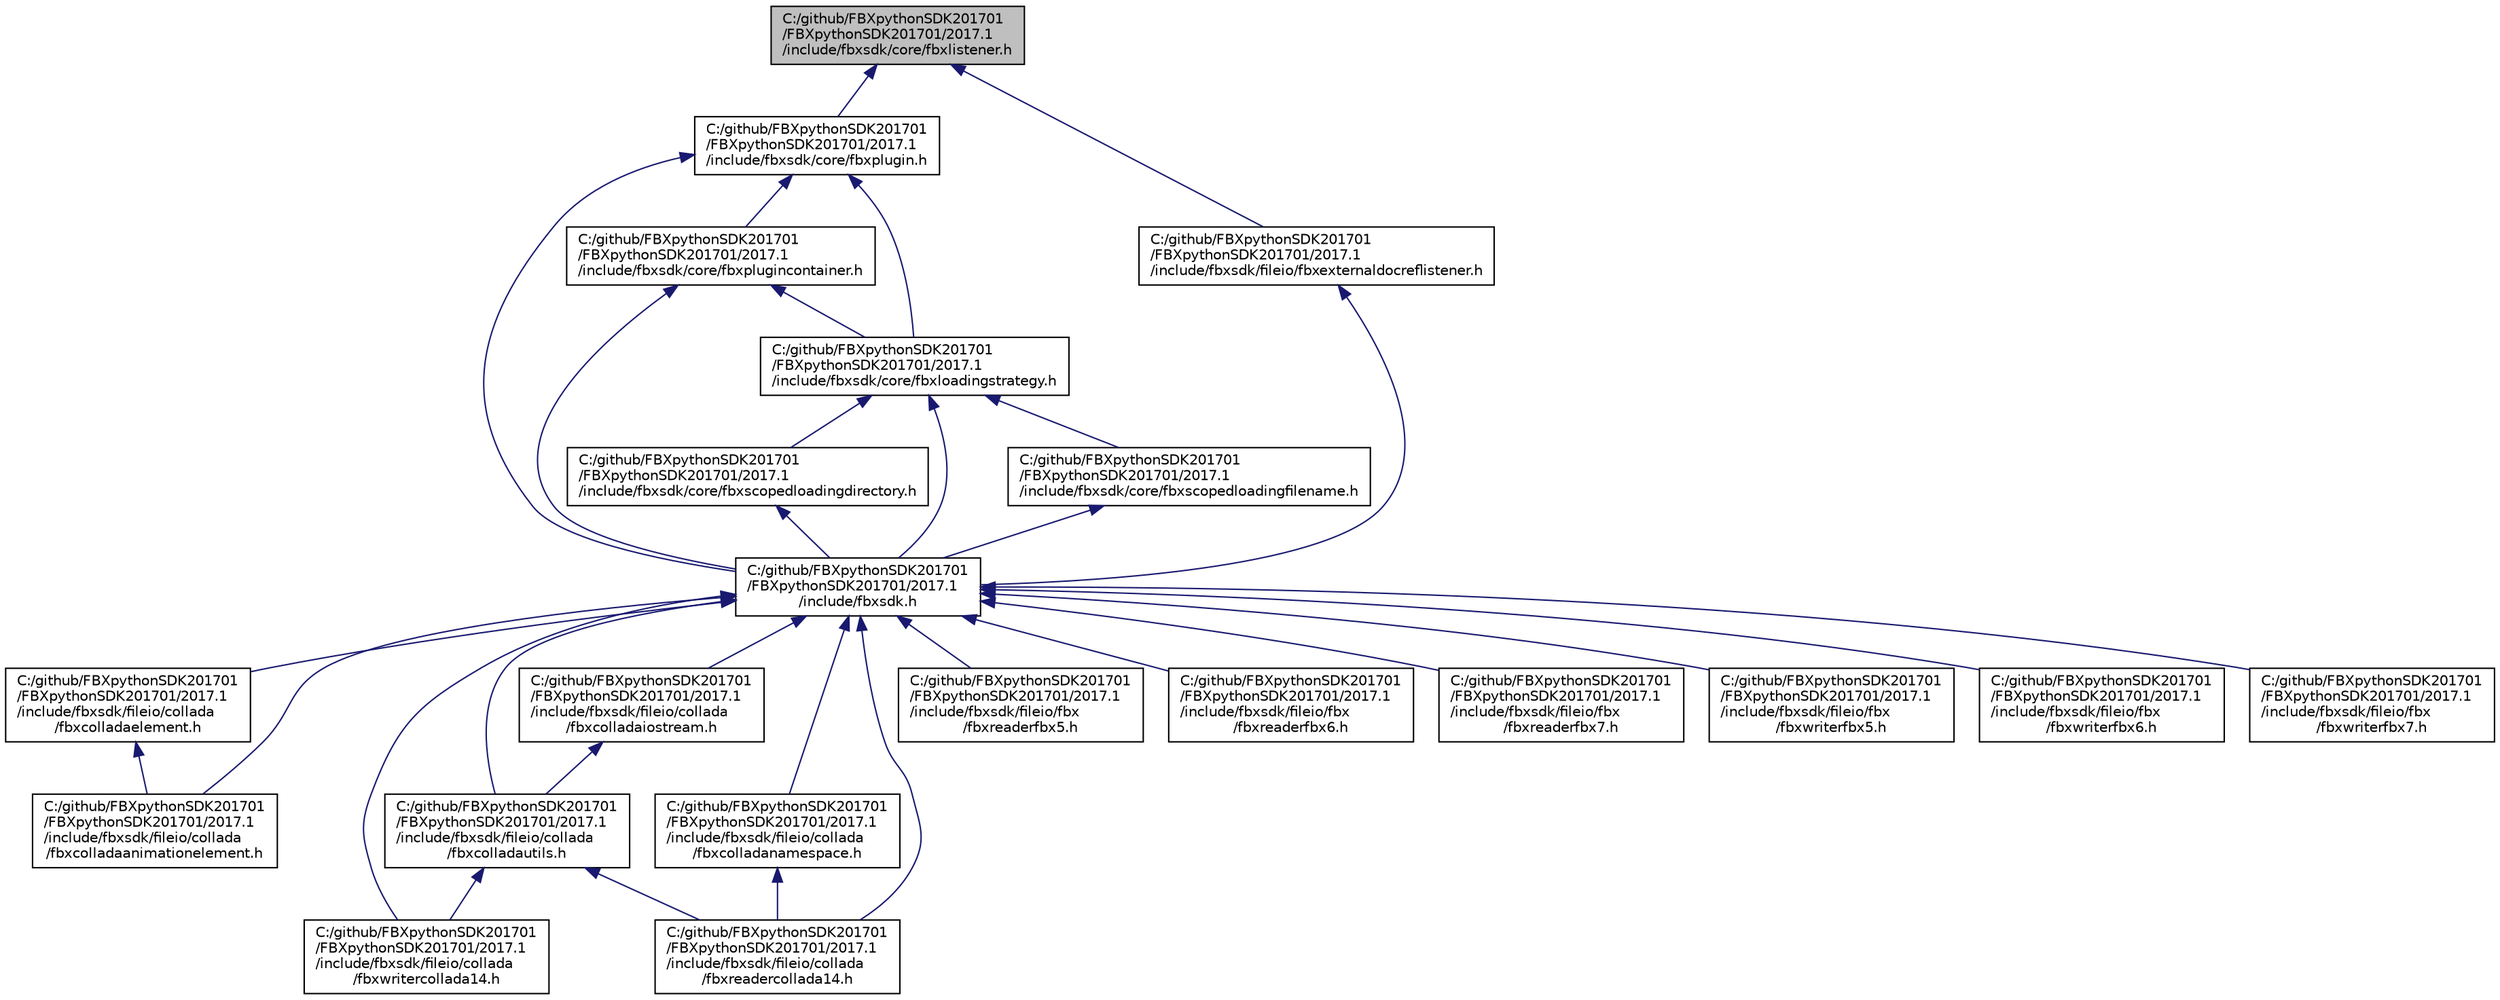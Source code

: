 digraph "C:/github/FBXpythonSDK201701/FBXpythonSDK201701/2017.1/include/fbxsdk/core/fbxlistener.h"
{
  edge [fontname="Helvetica",fontsize="10",labelfontname="Helvetica",labelfontsize="10"];
  node [fontname="Helvetica",fontsize="10",shape=record];
  Node37 [label="C:/github/FBXpythonSDK201701\l/FBXpythonSDK201701/2017.1\l/include/fbxsdk/core/fbxlistener.h",height=0.2,width=0.4,color="black", fillcolor="grey75", style="filled", fontcolor="black"];
  Node37 -> Node38 [dir="back",color="midnightblue",fontsize="10",style="solid"];
  Node38 [label="C:/github/FBXpythonSDK201701\l/FBXpythonSDK201701/2017.1\l/include/fbxsdk/core/fbxplugin.h",height=0.2,width=0.4,color="black", fillcolor="white", style="filled",URL="$fbxplugin_8h.html"];
  Node38 -> Node39 [dir="back",color="midnightblue",fontsize="10",style="solid"];
  Node39 [label="C:/github/FBXpythonSDK201701\l/FBXpythonSDK201701/2017.1\l/include/fbxsdk/core/fbxloadingstrategy.h",height=0.2,width=0.4,color="black", fillcolor="white", style="filled",URL="$fbxloadingstrategy_8h.html"];
  Node39 -> Node40 [dir="back",color="midnightblue",fontsize="10",style="solid"];
  Node40 [label="C:/github/FBXpythonSDK201701\l/FBXpythonSDK201701/2017.1\l/include/fbxsdk/core/fbxscopedloadingdirectory.h",height=0.2,width=0.4,color="black", fillcolor="white", style="filled",URL="$fbxscopedloadingdirectory_8h.html"];
  Node40 -> Node41 [dir="back",color="midnightblue",fontsize="10",style="solid"];
  Node41 [label="C:/github/FBXpythonSDK201701\l/FBXpythonSDK201701/2017.1\l/include/fbxsdk.h",height=0.2,width=0.4,color="black", fillcolor="white", style="filled",URL="$fbxsdk_8h.html"];
  Node41 -> Node42 [dir="back",color="midnightblue",fontsize="10",style="solid"];
  Node42 [label="C:/github/FBXpythonSDK201701\l/FBXpythonSDK201701/2017.1\l/include/fbxsdk/fileio/collada\l/fbxcolladaanimationelement.h",height=0.2,width=0.4,color="black", fillcolor="white", style="filled",URL="$fbxcolladaanimationelement_8h.html"];
  Node41 -> Node43 [dir="back",color="midnightblue",fontsize="10",style="solid"];
  Node43 [label="C:/github/FBXpythonSDK201701\l/FBXpythonSDK201701/2017.1\l/include/fbxsdk/fileio/collada\l/fbxcolladaelement.h",height=0.2,width=0.4,color="black", fillcolor="white", style="filled",URL="$fbxcolladaelement_8h.html"];
  Node43 -> Node42 [dir="back",color="midnightblue",fontsize="10",style="solid"];
  Node41 -> Node44 [dir="back",color="midnightblue",fontsize="10",style="solid"];
  Node44 [label="C:/github/FBXpythonSDK201701\l/FBXpythonSDK201701/2017.1\l/include/fbxsdk/fileio/collada\l/fbxcolladaiostream.h",height=0.2,width=0.4,color="black", fillcolor="white", style="filled",URL="$fbxcolladaiostream_8h.html"];
  Node44 -> Node45 [dir="back",color="midnightblue",fontsize="10",style="solid"];
  Node45 [label="C:/github/FBXpythonSDK201701\l/FBXpythonSDK201701/2017.1\l/include/fbxsdk/fileio/collada\l/fbxcolladautils.h",height=0.2,width=0.4,color="black", fillcolor="white", style="filled",URL="$fbxcolladautils_8h.html"];
  Node45 -> Node46 [dir="back",color="midnightblue",fontsize="10",style="solid"];
  Node46 [label="C:/github/FBXpythonSDK201701\l/FBXpythonSDK201701/2017.1\l/include/fbxsdk/fileio/collada\l/fbxreadercollada14.h",height=0.2,width=0.4,color="black", fillcolor="white", style="filled",URL="$fbxreadercollada14_8h.html"];
  Node45 -> Node47 [dir="back",color="midnightblue",fontsize="10",style="solid"];
  Node47 [label="C:/github/FBXpythonSDK201701\l/FBXpythonSDK201701/2017.1\l/include/fbxsdk/fileio/collada\l/fbxwritercollada14.h",height=0.2,width=0.4,color="black", fillcolor="white", style="filled",URL="$fbxwritercollada14_8h.html"];
  Node41 -> Node48 [dir="back",color="midnightblue",fontsize="10",style="solid"];
  Node48 [label="C:/github/FBXpythonSDK201701\l/FBXpythonSDK201701/2017.1\l/include/fbxsdk/fileio/collada\l/fbxcolladanamespace.h",height=0.2,width=0.4,color="black", fillcolor="white", style="filled",URL="$fbxcolladanamespace_8h.html"];
  Node48 -> Node46 [dir="back",color="midnightblue",fontsize="10",style="solid"];
  Node41 -> Node45 [dir="back",color="midnightblue",fontsize="10",style="solid"];
  Node41 -> Node46 [dir="back",color="midnightblue",fontsize="10",style="solid"];
  Node41 -> Node47 [dir="back",color="midnightblue",fontsize="10",style="solid"];
  Node41 -> Node49 [dir="back",color="midnightblue",fontsize="10",style="solid"];
  Node49 [label="C:/github/FBXpythonSDK201701\l/FBXpythonSDK201701/2017.1\l/include/fbxsdk/fileio/fbx\l/fbxreaderfbx5.h",height=0.2,width=0.4,color="black", fillcolor="white", style="filled",URL="$fbxreaderfbx5_8h.html"];
  Node41 -> Node50 [dir="back",color="midnightblue",fontsize="10",style="solid"];
  Node50 [label="C:/github/FBXpythonSDK201701\l/FBXpythonSDK201701/2017.1\l/include/fbxsdk/fileio/fbx\l/fbxreaderfbx6.h",height=0.2,width=0.4,color="black", fillcolor="white", style="filled",URL="$fbxreaderfbx6_8h.html"];
  Node41 -> Node51 [dir="back",color="midnightblue",fontsize="10",style="solid"];
  Node51 [label="C:/github/FBXpythonSDK201701\l/FBXpythonSDK201701/2017.1\l/include/fbxsdk/fileio/fbx\l/fbxreaderfbx7.h",height=0.2,width=0.4,color="black", fillcolor="white", style="filled",URL="$fbxreaderfbx7_8h.html"];
  Node41 -> Node52 [dir="back",color="midnightblue",fontsize="10",style="solid"];
  Node52 [label="C:/github/FBXpythonSDK201701\l/FBXpythonSDK201701/2017.1\l/include/fbxsdk/fileio/fbx\l/fbxwriterfbx5.h",height=0.2,width=0.4,color="black", fillcolor="white", style="filled",URL="$fbxwriterfbx5_8h.html"];
  Node41 -> Node53 [dir="back",color="midnightblue",fontsize="10",style="solid"];
  Node53 [label="C:/github/FBXpythonSDK201701\l/FBXpythonSDK201701/2017.1\l/include/fbxsdk/fileio/fbx\l/fbxwriterfbx6.h",height=0.2,width=0.4,color="black", fillcolor="white", style="filled",URL="$fbxwriterfbx6_8h.html"];
  Node41 -> Node54 [dir="back",color="midnightblue",fontsize="10",style="solid"];
  Node54 [label="C:/github/FBXpythonSDK201701\l/FBXpythonSDK201701/2017.1\l/include/fbxsdk/fileio/fbx\l/fbxwriterfbx7.h",height=0.2,width=0.4,color="black", fillcolor="white", style="filled",URL="$fbxwriterfbx7_8h.html"];
  Node39 -> Node55 [dir="back",color="midnightblue",fontsize="10",style="solid"];
  Node55 [label="C:/github/FBXpythonSDK201701\l/FBXpythonSDK201701/2017.1\l/include/fbxsdk/core/fbxscopedloadingfilename.h",height=0.2,width=0.4,color="black", fillcolor="white", style="filled",URL="$fbxscopedloadingfilename_8h.html"];
  Node55 -> Node41 [dir="back",color="midnightblue",fontsize="10",style="solid"];
  Node39 -> Node41 [dir="back",color="midnightblue",fontsize="10",style="solid"];
  Node38 -> Node56 [dir="back",color="midnightblue",fontsize="10",style="solid"];
  Node56 [label="C:/github/FBXpythonSDK201701\l/FBXpythonSDK201701/2017.1\l/include/fbxsdk/core/fbxplugincontainer.h",height=0.2,width=0.4,color="black", fillcolor="white", style="filled",URL="$fbxplugincontainer_8h.html"];
  Node56 -> Node39 [dir="back",color="midnightblue",fontsize="10",style="solid"];
  Node56 -> Node41 [dir="back",color="midnightblue",fontsize="10",style="solid"];
  Node38 -> Node41 [dir="back",color="midnightblue",fontsize="10",style="solid"];
  Node37 -> Node57 [dir="back",color="midnightblue",fontsize="10",style="solid"];
  Node57 [label="C:/github/FBXpythonSDK201701\l/FBXpythonSDK201701/2017.1\l/include/fbxsdk/fileio/fbxexternaldocreflistener.h",height=0.2,width=0.4,color="black", fillcolor="white", style="filled",URL="$fbxexternaldocreflistener_8h.html"];
  Node57 -> Node41 [dir="back",color="midnightblue",fontsize="10",style="solid"];
}
